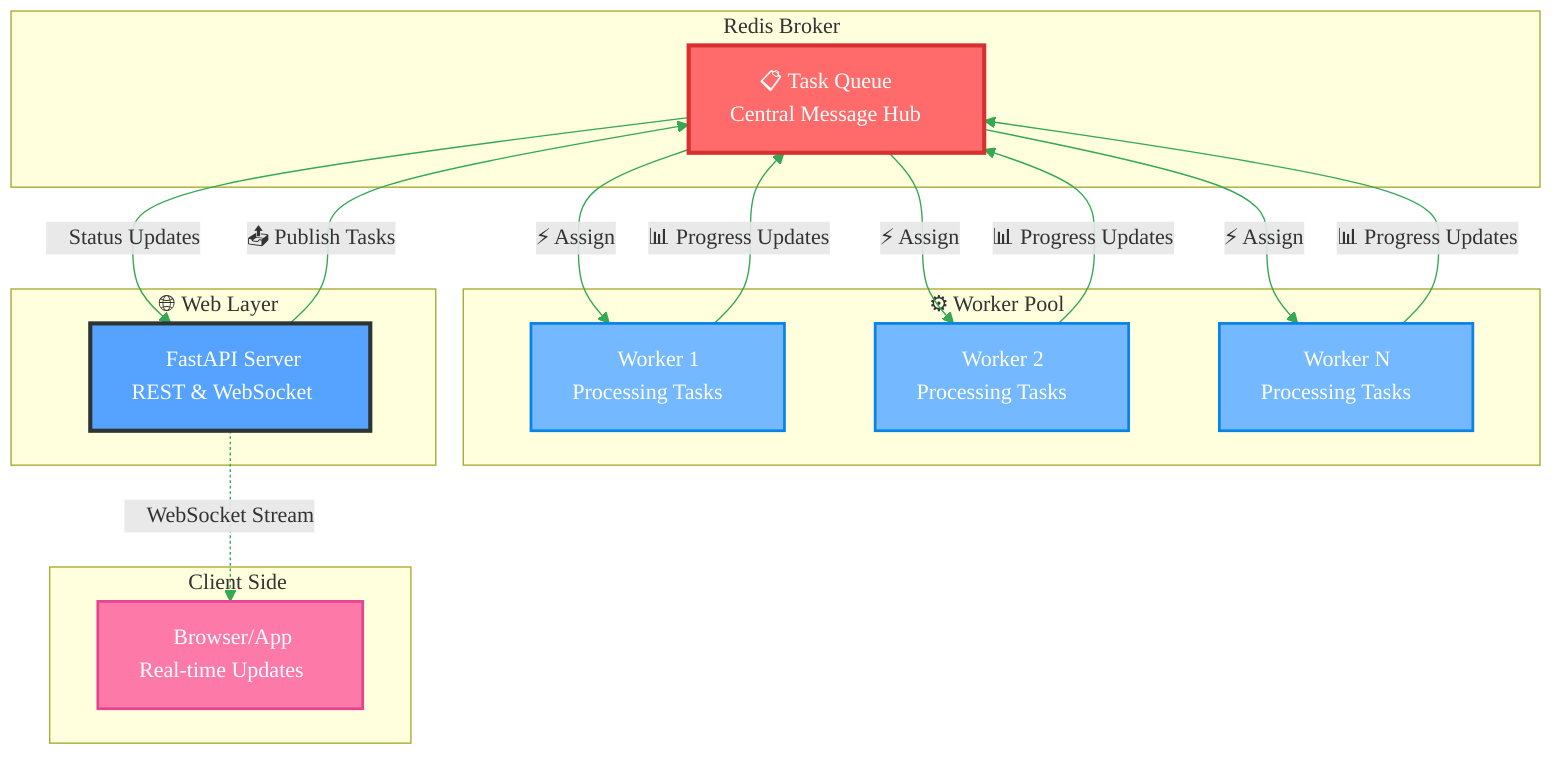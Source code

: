 %%{init: {'theme': 'default', 'themeVariables': {'primaryColor': '#4285f4', 'primaryTextColor': '#ffffff', 'primaryBorderColor': '#1a73e8', 'lineColor': '#34a853', 'sectionBkgColor': '#f8f9fa', 'altSectionBkgColor': '#e8f0fe', 'gridColor': '#dadce0', 'tertiaryColor': '#fbbc04', 'background': '#ffffff', 'secondaryColor': '#ea4335', 'fontFamily': 'Arial, sans-serif'}}}%%
%%{config: {'flowchart': {'curve': 'basis', 'padding': 20}}}%%
%%{flowchart: {'nodeSpacing': 80, 'rankSpacing': 100}}%%

graph TD
    subgraph Redis["🔄 Redis Broker"]
        A["📋 Task Queue<br/>Central Message Hub"]
    end
    
    subgraph Workers["⚙️ Worker Pool"]
        B["🔨 Worker 1<br/>Processing Tasks"]
        C["🔨 Worker 2<br/>Processing Tasks"] 
        D["🔨 Worker N<br/>Processing Tasks"]
    end
    
    subgraph Web["🌐 Web Layer"]
        E["🚀 FastAPI Server<br/>REST & WebSocket"]
    end
    
    subgraph Client["👤 Client Side"]
        F["📱 Browser/App<br/>Real-time Updates"]
    end

    %% Task flow
    E -->|"📤 Publish Tasks"| A
    A -->|"⚡ Assign"| B
    A -->|"⚡ Assign"| C  
    A -->|"⚡ Assign"| D
    
    %% Progress updates
    B -->|"📊 Progress Updates"| A
    C -->|"📊 Progress Updates"| A
    D -->|"📊 Progress Updates"| A
    
    %% Client communication
    A -->|"📢 Status Updates"| E
    E -.->|"🔄 WebSocket Stream"| F

    %% Styling
    classDef redisStyle fill:#ff6b6b,stroke:#d63031,stroke-width:3px,color:#fff
    classDef workerStyle fill:#74b9ff,stroke:#0984e3,stroke-width:2px,color:#fff
    classDef webStyle fill:#55a3ff,stroke:#2d3436,stroke-width:3px,color:#fff
    classDef clientStyle fill:#fd79a8,stroke:#e84393,stroke-width:2px,color:#fff

    class A redisStyle
    class B,C,D workerStyle
    class E webStyle
    class F clientStyle